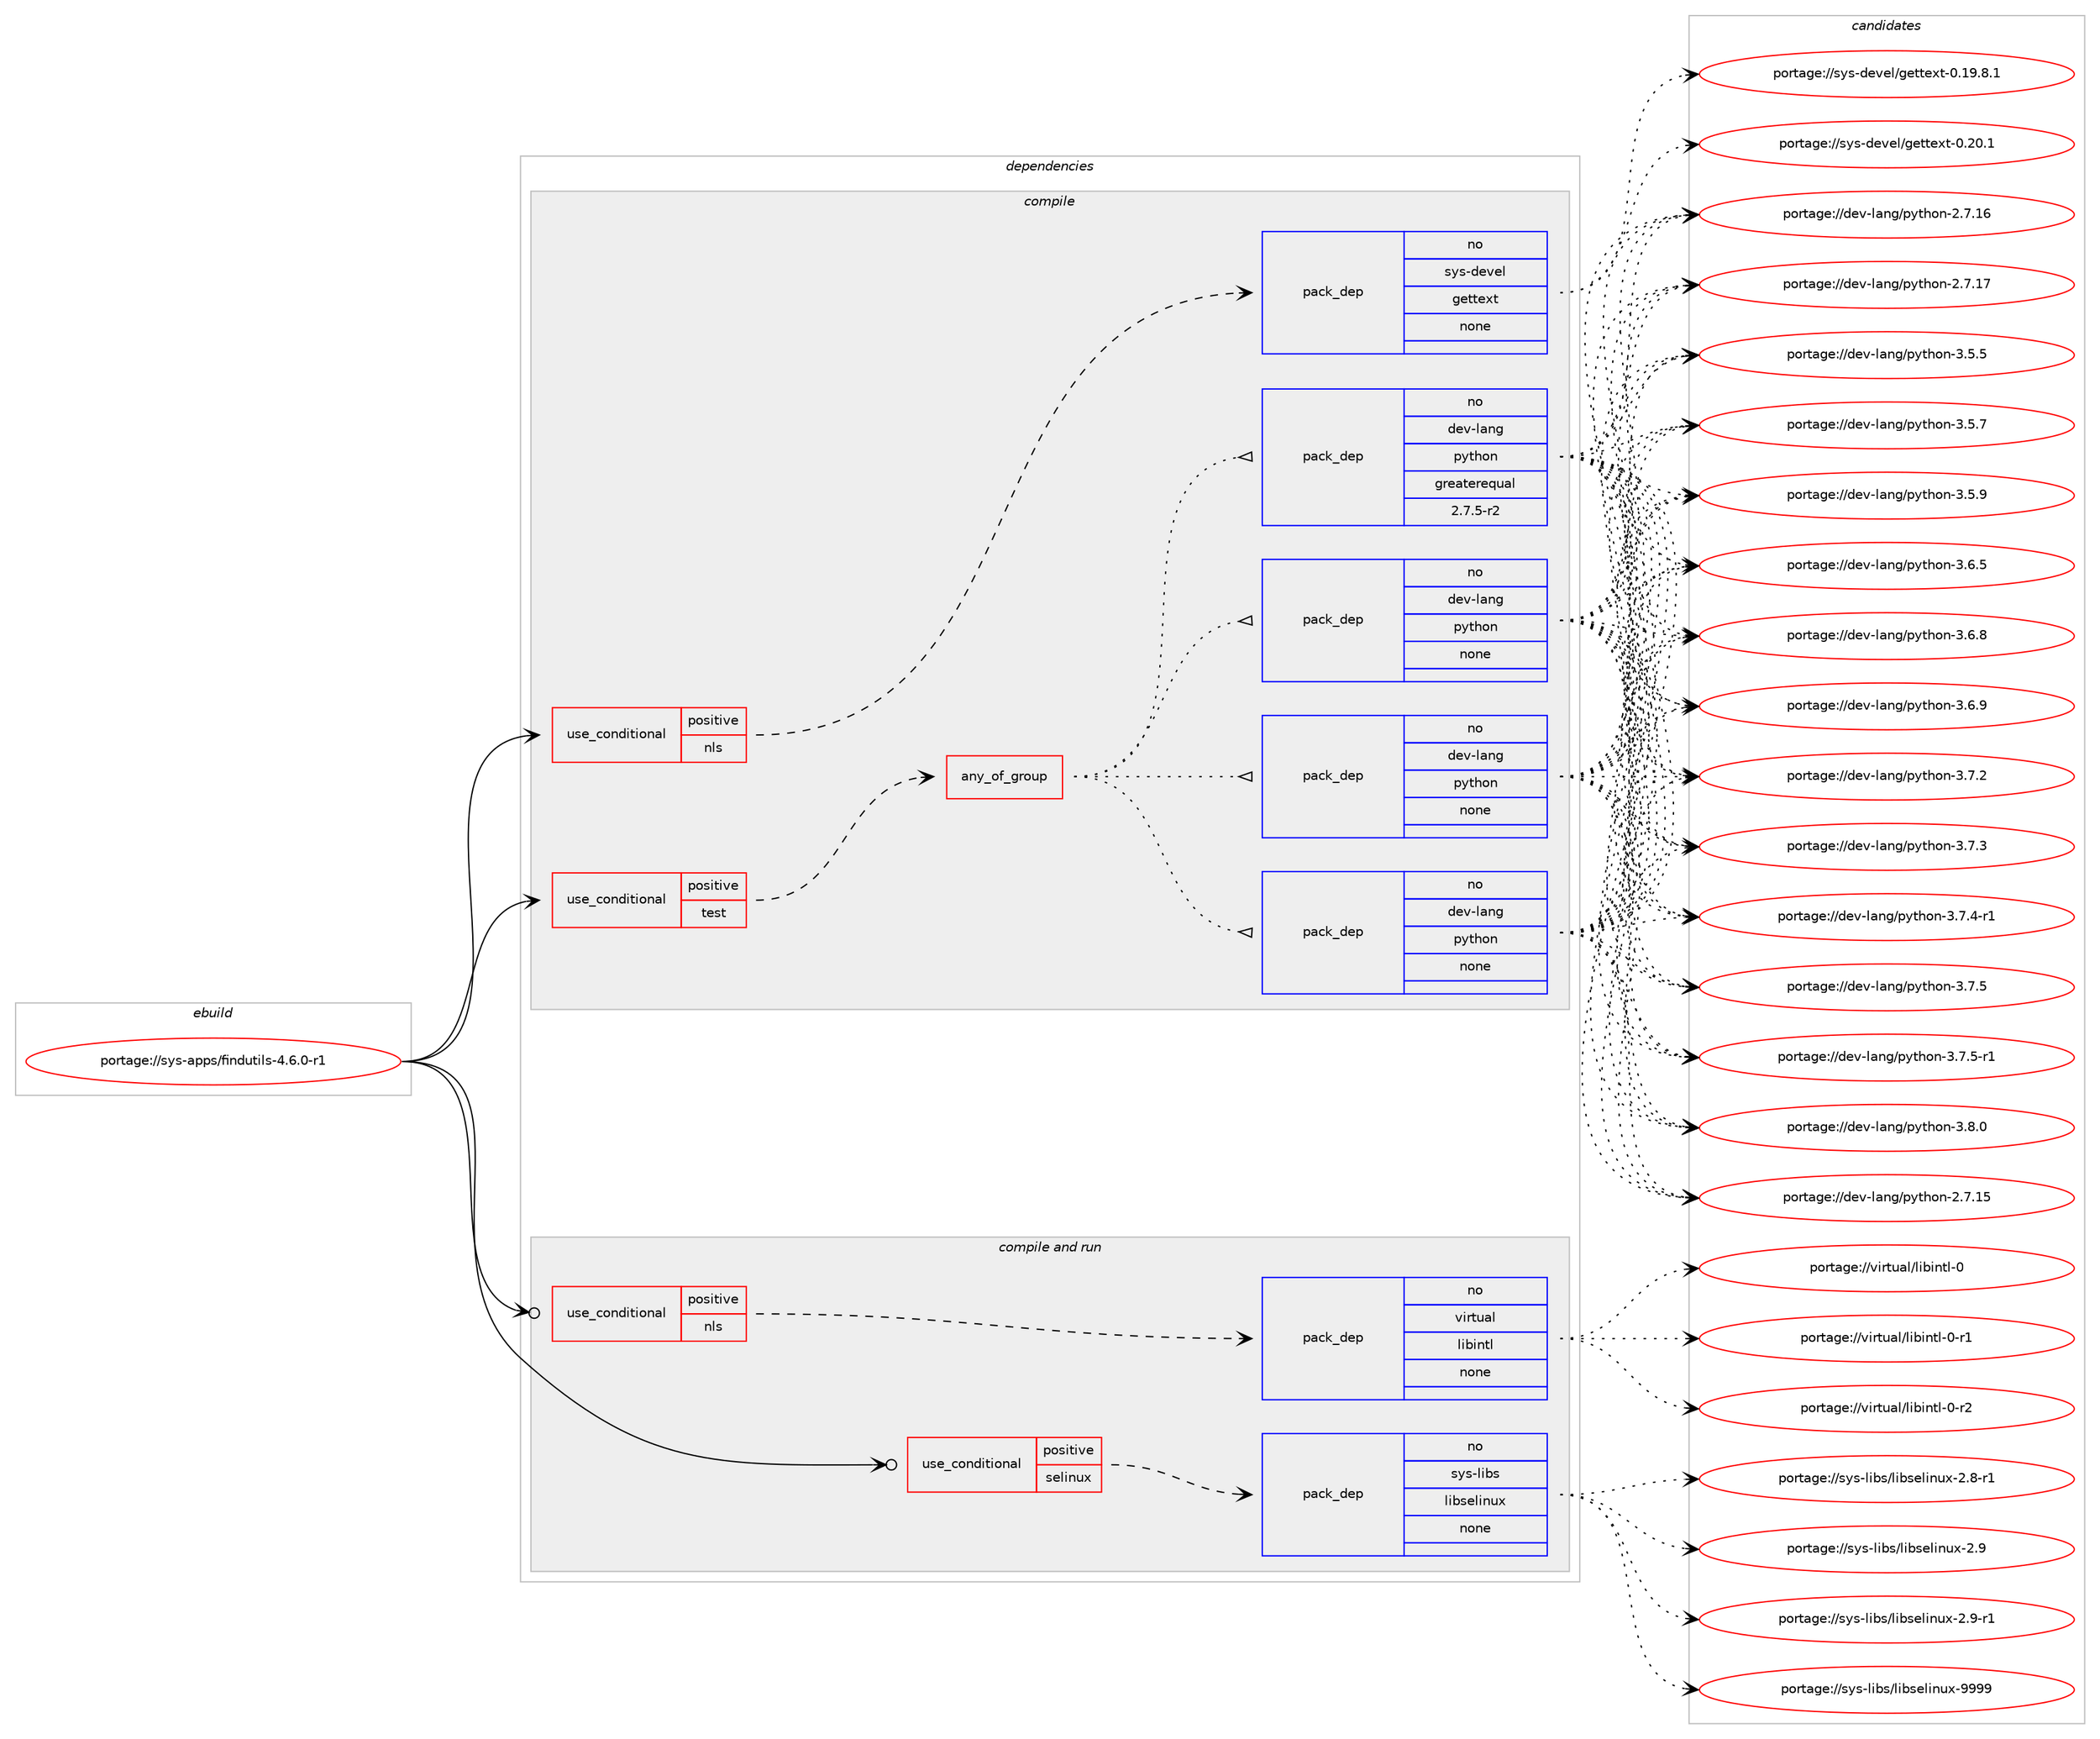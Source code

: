 digraph prolog {

# *************
# Graph options
# *************

newrank=true;
concentrate=true;
compound=true;
graph [rankdir=LR,fontname=Helvetica,fontsize=10,ranksep=1.5];#, ranksep=2.5, nodesep=0.2];
edge  [arrowhead=vee];
node  [fontname=Helvetica,fontsize=10];

# **********
# The ebuild
# **********

subgraph cluster_leftcol {
color=gray;
rank=same;
label=<<i>ebuild</i>>;
id [label="portage://sys-apps/findutils-4.6.0-r1", color=red, width=4, href="../sys-apps/findutils-4.6.0-r1.svg"];
}

# ****************
# The dependencies
# ****************

subgraph cluster_midcol {
color=gray;
label=<<i>dependencies</i>>;
subgraph cluster_compile {
fillcolor="#eeeeee";
style=filled;
label=<<i>compile</i>>;
subgraph cond98973 {
dependency407553 [label=<<TABLE BORDER="0" CELLBORDER="1" CELLSPACING="0" CELLPADDING="4"><TR><TD ROWSPAN="3" CELLPADDING="10">use_conditional</TD></TR><TR><TD>positive</TD></TR><TR><TD>nls</TD></TR></TABLE>>, shape=none, color=red];
subgraph pack301760 {
dependency407554 [label=<<TABLE BORDER="0" CELLBORDER="1" CELLSPACING="0" CELLPADDING="4" WIDTH="220"><TR><TD ROWSPAN="6" CELLPADDING="30">pack_dep</TD></TR><TR><TD WIDTH="110">no</TD></TR><TR><TD>sys-devel</TD></TR><TR><TD>gettext</TD></TR><TR><TD>none</TD></TR><TR><TD></TD></TR></TABLE>>, shape=none, color=blue];
}
dependency407553:e -> dependency407554:w [weight=20,style="dashed",arrowhead="vee"];
}
id:e -> dependency407553:w [weight=20,style="solid",arrowhead="vee"];
subgraph cond98974 {
dependency407555 [label=<<TABLE BORDER="0" CELLBORDER="1" CELLSPACING="0" CELLPADDING="4"><TR><TD ROWSPAN="3" CELLPADDING="10">use_conditional</TD></TR><TR><TD>positive</TD></TR><TR><TD>test</TD></TR></TABLE>>, shape=none, color=red];
subgraph any6602 {
dependency407556 [label=<<TABLE BORDER="0" CELLBORDER="1" CELLSPACING="0" CELLPADDING="4"><TR><TD CELLPADDING="10">any_of_group</TD></TR></TABLE>>, shape=none, color=red];subgraph pack301761 {
dependency407557 [label=<<TABLE BORDER="0" CELLBORDER="1" CELLSPACING="0" CELLPADDING="4" WIDTH="220"><TR><TD ROWSPAN="6" CELLPADDING="30">pack_dep</TD></TR><TR><TD WIDTH="110">no</TD></TR><TR><TD>dev-lang</TD></TR><TR><TD>python</TD></TR><TR><TD>none</TD></TR><TR><TD></TD></TR></TABLE>>, shape=none, color=blue];
}
dependency407556:e -> dependency407557:w [weight=20,style="dotted",arrowhead="oinv"];
subgraph pack301762 {
dependency407558 [label=<<TABLE BORDER="0" CELLBORDER="1" CELLSPACING="0" CELLPADDING="4" WIDTH="220"><TR><TD ROWSPAN="6" CELLPADDING="30">pack_dep</TD></TR><TR><TD WIDTH="110">no</TD></TR><TR><TD>dev-lang</TD></TR><TR><TD>python</TD></TR><TR><TD>none</TD></TR><TR><TD></TD></TR></TABLE>>, shape=none, color=blue];
}
dependency407556:e -> dependency407558:w [weight=20,style="dotted",arrowhead="oinv"];
subgraph pack301763 {
dependency407559 [label=<<TABLE BORDER="0" CELLBORDER="1" CELLSPACING="0" CELLPADDING="4" WIDTH="220"><TR><TD ROWSPAN="6" CELLPADDING="30">pack_dep</TD></TR><TR><TD WIDTH="110">no</TD></TR><TR><TD>dev-lang</TD></TR><TR><TD>python</TD></TR><TR><TD>none</TD></TR><TR><TD></TD></TR></TABLE>>, shape=none, color=blue];
}
dependency407556:e -> dependency407559:w [weight=20,style="dotted",arrowhead="oinv"];
subgraph pack301764 {
dependency407560 [label=<<TABLE BORDER="0" CELLBORDER="1" CELLSPACING="0" CELLPADDING="4" WIDTH="220"><TR><TD ROWSPAN="6" CELLPADDING="30">pack_dep</TD></TR><TR><TD WIDTH="110">no</TD></TR><TR><TD>dev-lang</TD></TR><TR><TD>python</TD></TR><TR><TD>greaterequal</TD></TR><TR><TD>2.7.5-r2</TD></TR></TABLE>>, shape=none, color=blue];
}
dependency407556:e -> dependency407560:w [weight=20,style="dotted",arrowhead="oinv"];
}
dependency407555:e -> dependency407556:w [weight=20,style="dashed",arrowhead="vee"];
}
id:e -> dependency407555:w [weight=20,style="solid",arrowhead="vee"];
}
subgraph cluster_compileandrun {
fillcolor="#eeeeee";
style=filled;
label=<<i>compile and run</i>>;
subgraph cond98975 {
dependency407561 [label=<<TABLE BORDER="0" CELLBORDER="1" CELLSPACING="0" CELLPADDING="4"><TR><TD ROWSPAN="3" CELLPADDING="10">use_conditional</TD></TR><TR><TD>positive</TD></TR><TR><TD>nls</TD></TR></TABLE>>, shape=none, color=red];
subgraph pack301765 {
dependency407562 [label=<<TABLE BORDER="0" CELLBORDER="1" CELLSPACING="0" CELLPADDING="4" WIDTH="220"><TR><TD ROWSPAN="6" CELLPADDING="30">pack_dep</TD></TR><TR><TD WIDTH="110">no</TD></TR><TR><TD>virtual</TD></TR><TR><TD>libintl</TD></TR><TR><TD>none</TD></TR><TR><TD></TD></TR></TABLE>>, shape=none, color=blue];
}
dependency407561:e -> dependency407562:w [weight=20,style="dashed",arrowhead="vee"];
}
id:e -> dependency407561:w [weight=20,style="solid",arrowhead="odotvee"];
subgraph cond98976 {
dependency407563 [label=<<TABLE BORDER="0" CELLBORDER="1" CELLSPACING="0" CELLPADDING="4"><TR><TD ROWSPAN="3" CELLPADDING="10">use_conditional</TD></TR><TR><TD>positive</TD></TR><TR><TD>selinux</TD></TR></TABLE>>, shape=none, color=red];
subgraph pack301766 {
dependency407564 [label=<<TABLE BORDER="0" CELLBORDER="1" CELLSPACING="0" CELLPADDING="4" WIDTH="220"><TR><TD ROWSPAN="6" CELLPADDING="30">pack_dep</TD></TR><TR><TD WIDTH="110">no</TD></TR><TR><TD>sys-libs</TD></TR><TR><TD>libselinux</TD></TR><TR><TD>none</TD></TR><TR><TD></TD></TR></TABLE>>, shape=none, color=blue];
}
dependency407563:e -> dependency407564:w [weight=20,style="dashed",arrowhead="vee"];
}
id:e -> dependency407563:w [weight=20,style="solid",arrowhead="odotvee"];
}
subgraph cluster_run {
fillcolor="#eeeeee";
style=filled;
label=<<i>run</i>>;
}
}

# **************
# The candidates
# **************

subgraph cluster_choices {
rank=same;
color=gray;
label=<<i>candidates</i>>;

subgraph choice301760 {
color=black;
nodesep=1;
choiceportage1151211154510010111810110847103101116116101120116454846495746564649 [label="portage://sys-devel/gettext-0.19.8.1", color=red, width=4,href="../sys-devel/gettext-0.19.8.1.svg"];
choiceportage115121115451001011181011084710310111611610112011645484650484649 [label="portage://sys-devel/gettext-0.20.1", color=red, width=4,href="../sys-devel/gettext-0.20.1.svg"];
dependency407554:e -> choiceportage1151211154510010111810110847103101116116101120116454846495746564649:w [style=dotted,weight="100"];
dependency407554:e -> choiceportage115121115451001011181011084710310111611610112011645484650484649:w [style=dotted,weight="100"];
}
subgraph choice301761 {
color=black;
nodesep=1;
choiceportage10010111845108971101034711212111610411111045504655464953 [label="portage://dev-lang/python-2.7.15", color=red, width=4,href="../dev-lang/python-2.7.15.svg"];
choiceportage10010111845108971101034711212111610411111045504655464954 [label="portage://dev-lang/python-2.7.16", color=red, width=4,href="../dev-lang/python-2.7.16.svg"];
choiceportage10010111845108971101034711212111610411111045504655464955 [label="portage://dev-lang/python-2.7.17", color=red, width=4,href="../dev-lang/python-2.7.17.svg"];
choiceportage100101118451089711010347112121116104111110455146534653 [label="portage://dev-lang/python-3.5.5", color=red, width=4,href="../dev-lang/python-3.5.5.svg"];
choiceportage100101118451089711010347112121116104111110455146534655 [label="portage://dev-lang/python-3.5.7", color=red, width=4,href="../dev-lang/python-3.5.7.svg"];
choiceportage100101118451089711010347112121116104111110455146534657 [label="portage://dev-lang/python-3.5.9", color=red, width=4,href="../dev-lang/python-3.5.9.svg"];
choiceportage100101118451089711010347112121116104111110455146544653 [label="portage://dev-lang/python-3.6.5", color=red, width=4,href="../dev-lang/python-3.6.5.svg"];
choiceportage100101118451089711010347112121116104111110455146544656 [label="portage://dev-lang/python-3.6.8", color=red, width=4,href="../dev-lang/python-3.6.8.svg"];
choiceportage100101118451089711010347112121116104111110455146544657 [label="portage://dev-lang/python-3.6.9", color=red, width=4,href="../dev-lang/python-3.6.9.svg"];
choiceportage100101118451089711010347112121116104111110455146554650 [label="portage://dev-lang/python-3.7.2", color=red, width=4,href="../dev-lang/python-3.7.2.svg"];
choiceportage100101118451089711010347112121116104111110455146554651 [label="portage://dev-lang/python-3.7.3", color=red, width=4,href="../dev-lang/python-3.7.3.svg"];
choiceportage1001011184510897110103471121211161041111104551465546524511449 [label="portage://dev-lang/python-3.7.4-r1", color=red, width=4,href="../dev-lang/python-3.7.4-r1.svg"];
choiceportage100101118451089711010347112121116104111110455146554653 [label="portage://dev-lang/python-3.7.5", color=red, width=4,href="../dev-lang/python-3.7.5.svg"];
choiceportage1001011184510897110103471121211161041111104551465546534511449 [label="portage://dev-lang/python-3.7.5-r1", color=red, width=4,href="../dev-lang/python-3.7.5-r1.svg"];
choiceportage100101118451089711010347112121116104111110455146564648 [label="portage://dev-lang/python-3.8.0", color=red, width=4,href="../dev-lang/python-3.8.0.svg"];
dependency407557:e -> choiceportage10010111845108971101034711212111610411111045504655464953:w [style=dotted,weight="100"];
dependency407557:e -> choiceportage10010111845108971101034711212111610411111045504655464954:w [style=dotted,weight="100"];
dependency407557:e -> choiceportage10010111845108971101034711212111610411111045504655464955:w [style=dotted,weight="100"];
dependency407557:e -> choiceportage100101118451089711010347112121116104111110455146534653:w [style=dotted,weight="100"];
dependency407557:e -> choiceportage100101118451089711010347112121116104111110455146534655:w [style=dotted,weight="100"];
dependency407557:e -> choiceportage100101118451089711010347112121116104111110455146534657:w [style=dotted,weight="100"];
dependency407557:e -> choiceportage100101118451089711010347112121116104111110455146544653:w [style=dotted,weight="100"];
dependency407557:e -> choiceportage100101118451089711010347112121116104111110455146544656:w [style=dotted,weight="100"];
dependency407557:e -> choiceportage100101118451089711010347112121116104111110455146544657:w [style=dotted,weight="100"];
dependency407557:e -> choiceportage100101118451089711010347112121116104111110455146554650:w [style=dotted,weight="100"];
dependency407557:e -> choiceportage100101118451089711010347112121116104111110455146554651:w [style=dotted,weight="100"];
dependency407557:e -> choiceportage1001011184510897110103471121211161041111104551465546524511449:w [style=dotted,weight="100"];
dependency407557:e -> choiceportage100101118451089711010347112121116104111110455146554653:w [style=dotted,weight="100"];
dependency407557:e -> choiceportage1001011184510897110103471121211161041111104551465546534511449:w [style=dotted,weight="100"];
dependency407557:e -> choiceportage100101118451089711010347112121116104111110455146564648:w [style=dotted,weight="100"];
}
subgraph choice301762 {
color=black;
nodesep=1;
choiceportage10010111845108971101034711212111610411111045504655464953 [label="portage://dev-lang/python-2.7.15", color=red, width=4,href="../dev-lang/python-2.7.15.svg"];
choiceportage10010111845108971101034711212111610411111045504655464954 [label="portage://dev-lang/python-2.7.16", color=red, width=4,href="../dev-lang/python-2.7.16.svg"];
choiceportage10010111845108971101034711212111610411111045504655464955 [label="portage://dev-lang/python-2.7.17", color=red, width=4,href="../dev-lang/python-2.7.17.svg"];
choiceportage100101118451089711010347112121116104111110455146534653 [label="portage://dev-lang/python-3.5.5", color=red, width=4,href="../dev-lang/python-3.5.5.svg"];
choiceportage100101118451089711010347112121116104111110455146534655 [label="portage://dev-lang/python-3.5.7", color=red, width=4,href="../dev-lang/python-3.5.7.svg"];
choiceportage100101118451089711010347112121116104111110455146534657 [label="portage://dev-lang/python-3.5.9", color=red, width=4,href="../dev-lang/python-3.5.9.svg"];
choiceportage100101118451089711010347112121116104111110455146544653 [label="portage://dev-lang/python-3.6.5", color=red, width=4,href="../dev-lang/python-3.6.5.svg"];
choiceportage100101118451089711010347112121116104111110455146544656 [label="portage://dev-lang/python-3.6.8", color=red, width=4,href="../dev-lang/python-3.6.8.svg"];
choiceportage100101118451089711010347112121116104111110455146544657 [label="portage://dev-lang/python-3.6.9", color=red, width=4,href="../dev-lang/python-3.6.9.svg"];
choiceportage100101118451089711010347112121116104111110455146554650 [label="portage://dev-lang/python-3.7.2", color=red, width=4,href="../dev-lang/python-3.7.2.svg"];
choiceportage100101118451089711010347112121116104111110455146554651 [label="portage://dev-lang/python-3.7.3", color=red, width=4,href="../dev-lang/python-3.7.3.svg"];
choiceportage1001011184510897110103471121211161041111104551465546524511449 [label="portage://dev-lang/python-3.7.4-r1", color=red, width=4,href="../dev-lang/python-3.7.4-r1.svg"];
choiceportage100101118451089711010347112121116104111110455146554653 [label="portage://dev-lang/python-3.7.5", color=red, width=4,href="../dev-lang/python-3.7.5.svg"];
choiceportage1001011184510897110103471121211161041111104551465546534511449 [label="portage://dev-lang/python-3.7.5-r1", color=red, width=4,href="../dev-lang/python-3.7.5-r1.svg"];
choiceportage100101118451089711010347112121116104111110455146564648 [label="portage://dev-lang/python-3.8.0", color=red, width=4,href="../dev-lang/python-3.8.0.svg"];
dependency407558:e -> choiceportage10010111845108971101034711212111610411111045504655464953:w [style=dotted,weight="100"];
dependency407558:e -> choiceportage10010111845108971101034711212111610411111045504655464954:w [style=dotted,weight="100"];
dependency407558:e -> choiceportage10010111845108971101034711212111610411111045504655464955:w [style=dotted,weight="100"];
dependency407558:e -> choiceportage100101118451089711010347112121116104111110455146534653:w [style=dotted,weight="100"];
dependency407558:e -> choiceportage100101118451089711010347112121116104111110455146534655:w [style=dotted,weight="100"];
dependency407558:e -> choiceportage100101118451089711010347112121116104111110455146534657:w [style=dotted,weight="100"];
dependency407558:e -> choiceportage100101118451089711010347112121116104111110455146544653:w [style=dotted,weight="100"];
dependency407558:e -> choiceportage100101118451089711010347112121116104111110455146544656:w [style=dotted,weight="100"];
dependency407558:e -> choiceportage100101118451089711010347112121116104111110455146544657:w [style=dotted,weight="100"];
dependency407558:e -> choiceportage100101118451089711010347112121116104111110455146554650:w [style=dotted,weight="100"];
dependency407558:e -> choiceportage100101118451089711010347112121116104111110455146554651:w [style=dotted,weight="100"];
dependency407558:e -> choiceportage1001011184510897110103471121211161041111104551465546524511449:w [style=dotted,weight="100"];
dependency407558:e -> choiceportage100101118451089711010347112121116104111110455146554653:w [style=dotted,weight="100"];
dependency407558:e -> choiceportage1001011184510897110103471121211161041111104551465546534511449:w [style=dotted,weight="100"];
dependency407558:e -> choiceportage100101118451089711010347112121116104111110455146564648:w [style=dotted,weight="100"];
}
subgraph choice301763 {
color=black;
nodesep=1;
choiceportage10010111845108971101034711212111610411111045504655464953 [label="portage://dev-lang/python-2.7.15", color=red, width=4,href="../dev-lang/python-2.7.15.svg"];
choiceportage10010111845108971101034711212111610411111045504655464954 [label="portage://dev-lang/python-2.7.16", color=red, width=4,href="../dev-lang/python-2.7.16.svg"];
choiceportage10010111845108971101034711212111610411111045504655464955 [label="portage://dev-lang/python-2.7.17", color=red, width=4,href="../dev-lang/python-2.7.17.svg"];
choiceportage100101118451089711010347112121116104111110455146534653 [label="portage://dev-lang/python-3.5.5", color=red, width=4,href="../dev-lang/python-3.5.5.svg"];
choiceportage100101118451089711010347112121116104111110455146534655 [label="portage://dev-lang/python-3.5.7", color=red, width=4,href="../dev-lang/python-3.5.7.svg"];
choiceportage100101118451089711010347112121116104111110455146534657 [label="portage://dev-lang/python-3.5.9", color=red, width=4,href="../dev-lang/python-3.5.9.svg"];
choiceportage100101118451089711010347112121116104111110455146544653 [label="portage://dev-lang/python-3.6.5", color=red, width=4,href="../dev-lang/python-3.6.5.svg"];
choiceportage100101118451089711010347112121116104111110455146544656 [label="portage://dev-lang/python-3.6.8", color=red, width=4,href="../dev-lang/python-3.6.8.svg"];
choiceportage100101118451089711010347112121116104111110455146544657 [label="portage://dev-lang/python-3.6.9", color=red, width=4,href="../dev-lang/python-3.6.9.svg"];
choiceportage100101118451089711010347112121116104111110455146554650 [label="portage://dev-lang/python-3.7.2", color=red, width=4,href="../dev-lang/python-3.7.2.svg"];
choiceportage100101118451089711010347112121116104111110455146554651 [label="portage://dev-lang/python-3.7.3", color=red, width=4,href="../dev-lang/python-3.7.3.svg"];
choiceportage1001011184510897110103471121211161041111104551465546524511449 [label="portage://dev-lang/python-3.7.4-r1", color=red, width=4,href="../dev-lang/python-3.7.4-r1.svg"];
choiceportage100101118451089711010347112121116104111110455146554653 [label="portage://dev-lang/python-3.7.5", color=red, width=4,href="../dev-lang/python-3.7.5.svg"];
choiceportage1001011184510897110103471121211161041111104551465546534511449 [label="portage://dev-lang/python-3.7.5-r1", color=red, width=4,href="../dev-lang/python-3.7.5-r1.svg"];
choiceportage100101118451089711010347112121116104111110455146564648 [label="portage://dev-lang/python-3.8.0", color=red, width=4,href="../dev-lang/python-3.8.0.svg"];
dependency407559:e -> choiceportage10010111845108971101034711212111610411111045504655464953:w [style=dotted,weight="100"];
dependency407559:e -> choiceportage10010111845108971101034711212111610411111045504655464954:w [style=dotted,weight="100"];
dependency407559:e -> choiceportage10010111845108971101034711212111610411111045504655464955:w [style=dotted,weight="100"];
dependency407559:e -> choiceportage100101118451089711010347112121116104111110455146534653:w [style=dotted,weight="100"];
dependency407559:e -> choiceportage100101118451089711010347112121116104111110455146534655:w [style=dotted,weight="100"];
dependency407559:e -> choiceportage100101118451089711010347112121116104111110455146534657:w [style=dotted,weight="100"];
dependency407559:e -> choiceportage100101118451089711010347112121116104111110455146544653:w [style=dotted,weight="100"];
dependency407559:e -> choiceportage100101118451089711010347112121116104111110455146544656:w [style=dotted,weight="100"];
dependency407559:e -> choiceportage100101118451089711010347112121116104111110455146544657:w [style=dotted,weight="100"];
dependency407559:e -> choiceportage100101118451089711010347112121116104111110455146554650:w [style=dotted,weight="100"];
dependency407559:e -> choiceportage100101118451089711010347112121116104111110455146554651:w [style=dotted,weight="100"];
dependency407559:e -> choiceportage1001011184510897110103471121211161041111104551465546524511449:w [style=dotted,weight="100"];
dependency407559:e -> choiceportage100101118451089711010347112121116104111110455146554653:w [style=dotted,weight="100"];
dependency407559:e -> choiceportage1001011184510897110103471121211161041111104551465546534511449:w [style=dotted,weight="100"];
dependency407559:e -> choiceportage100101118451089711010347112121116104111110455146564648:w [style=dotted,weight="100"];
}
subgraph choice301764 {
color=black;
nodesep=1;
choiceportage10010111845108971101034711212111610411111045504655464953 [label="portage://dev-lang/python-2.7.15", color=red, width=4,href="../dev-lang/python-2.7.15.svg"];
choiceportage10010111845108971101034711212111610411111045504655464954 [label="portage://dev-lang/python-2.7.16", color=red, width=4,href="../dev-lang/python-2.7.16.svg"];
choiceportage10010111845108971101034711212111610411111045504655464955 [label="portage://dev-lang/python-2.7.17", color=red, width=4,href="../dev-lang/python-2.7.17.svg"];
choiceportage100101118451089711010347112121116104111110455146534653 [label="portage://dev-lang/python-3.5.5", color=red, width=4,href="../dev-lang/python-3.5.5.svg"];
choiceportage100101118451089711010347112121116104111110455146534655 [label="portage://dev-lang/python-3.5.7", color=red, width=4,href="../dev-lang/python-3.5.7.svg"];
choiceportage100101118451089711010347112121116104111110455146534657 [label="portage://dev-lang/python-3.5.9", color=red, width=4,href="../dev-lang/python-3.5.9.svg"];
choiceportage100101118451089711010347112121116104111110455146544653 [label="portage://dev-lang/python-3.6.5", color=red, width=4,href="../dev-lang/python-3.6.5.svg"];
choiceportage100101118451089711010347112121116104111110455146544656 [label="portage://dev-lang/python-3.6.8", color=red, width=4,href="../dev-lang/python-3.6.8.svg"];
choiceportage100101118451089711010347112121116104111110455146544657 [label="portage://dev-lang/python-3.6.9", color=red, width=4,href="../dev-lang/python-3.6.9.svg"];
choiceportage100101118451089711010347112121116104111110455146554650 [label="portage://dev-lang/python-3.7.2", color=red, width=4,href="../dev-lang/python-3.7.2.svg"];
choiceportage100101118451089711010347112121116104111110455146554651 [label="portage://dev-lang/python-3.7.3", color=red, width=4,href="../dev-lang/python-3.7.3.svg"];
choiceportage1001011184510897110103471121211161041111104551465546524511449 [label="portage://dev-lang/python-3.7.4-r1", color=red, width=4,href="../dev-lang/python-3.7.4-r1.svg"];
choiceportage100101118451089711010347112121116104111110455146554653 [label="portage://dev-lang/python-3.7.5", color=red, width=4,href="../dev-lang/python-3.7.5.svg"];
choiceportage1001011184510897110103471121211161041111104551465546534511449 [label="portage://dev-lang/python-3.7.5-r1", color=red, width=4,href="../dev-lang/python-3.7.5-r1.svg"];
choiceportage100101118451089711010347112121116104111110455146564648 [label="portage://dev-lang/python-3.8.0", color=red, width=4,href="../dev-lang/python-3.8.0.svg"];
dependency407560:e -> choiceportage10010111845108971101034711212111610411111045504655464953:w [style=dotted,weight="100"];
dependency407560:e -> choiceportage10010111845108971101034711212111610411111045504655464954:w [style=dotted,weight="100"];
dependency407560:e -> choiceportage10010111845108971101034711212111610411111045504655464955:w [style=dotted,weight="100"];
dependency407560:e -> choiceportage100101118451089711010347112121116104111110455146534653:w [style=dotted,weight="100"];
dependency407560:e -> choiceportage100101118451089711010347112121116104111110455146534655:w [style=dotted,weight="100"];
dependency407560:e -> choiceportage100101118451089711010347112121116104111110455146534657:w [style=dotted,weight="100"];
dependency407560:e -> choiceportage100101118451089711010347112121116104111110455146544653:w [style=dotted,weight="100"];
dependency407560:e -> choiceportage100101118451089711010347112121116104111110455146544656:w [style=dotted,weight="100"];
dependency407560:e -> choiceportage100101118451089711010347112121116104111110455146544657:w [style=dotted,weight="100"];
dependency407560:e -> choiceportage100101118451089711010347112121116104111110455146554650:w [style=dotted,weight="100"];
dependency407560:e -> choiceportage100101118451089711010347112121116104111110455146554651:w [style=dotted,weight="100"];
dependency407560:e -> choiceportage1001011184510897110103471121211161041111104551465546524511449:w [style=dotted,weight="100"];
dependency407560:e -> choiceportage100101118451089711010347112121116104111110455146554653:w [style=dotted,weight="100"];
dependency407560:e -> choiceportage1001011184510897110103471121211161041111104551465546534511449:w [style=dotted,weight="100"];
dependency407560:e -> choiceportage100101118451089711010347112121116104111110455146564648:w [style=dotted,weight="100"];
}
subgraph choice301765 {
color=black;
nodesep=1;
choiceportage1181051141161179710847108105981051101161084548 [label="portage://virtual/libintl-0", color=red, width=4,href="../virtual/libintl-0.svg"];
choiceportage11810511411611797108471081059810511011610845484511449 [label="portage://virtual/libintl-0-r1", color=red, width=4,href="../virtual/libintl-0-r1.svg"];
choiceportage11810511411611797108471081059810511011610845484511450 [label="portage://virtual/libintl-0-r2", color=red, width=4,href="../virtual/libintl-0-r2.svg"];
dependency407562:e -> choiceportage1181051141161179710847108105981051101161084548:w [style=dotted,weight="100"];
dependency407562:e -> choiceportage11810511411611797108471081059810511011610845484511449:w [style=dotted,weight="100"];
dependency407562:e -> choiceportage11810511411611797108471081059810511011610845484511450:w [style=dotted,weight="100"];
}
subgraph choice301766 {
color=black;
nodesep=1;
choiceportage11512111545108105981154710810598115101108105110117120455046564511449 [label="portage://sys-libs/libselinux-2.8-r1", color=red, width=4,href="../sys-libs/libselinux-2.8-r1.svg"];
choiceportage1151211154510810598115471081059811510110810511011712045504657 [label="portage://sys-libs/libselinux-2.9", color=red, width=4,href="../sys-libs/libselinux-2.9.svg"];
choiceportage11512111545108105981154710810598115101108105110117120455046574511449 [label="portage://sys-libs/libselinux-2.9-r1", color=red, width=4,href="../sys-libs/libselinux-2.9-r1.svg"];
choiceportage115121115451081059811547108105981151011081051101171204557575757 [label="portage://sys-libs/libselinux-9999", color=red, width=4,href="../sys-libs/libselinux-9999.svg"];
dependency407564:e -> choiceportage11512111545108105981154710810598115101108105110117120455046564511449:w [style=dotted,weight="100"];
dependency407564:e -> choiceportage1151211154510810598115471081059811510110810511011712045504657:w [style=dotted,weight="100"];
dependency407564:e -> choiceportage11512111545108105981154710810598115101108105110117120455046574511449:w [style=dotted,weight="100"];
dependency407564:e -> choiceportage115121115451081059811547108105981151011081051101171204557575757:w [style=dotted,weight="100"];
}
}

}
